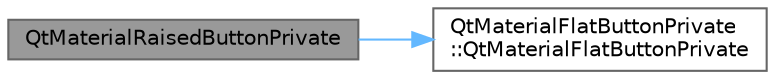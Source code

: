 digraph "QtMaterialRaisedButtonPrivate"
{
 // LATEX_PDF_SIZE
  bgcolor="transparent";
  edge [fontname=Helvetica,fontsize=10,labelfontname=Helvetica,labelfontsize=10];
  node [fontname=Helvetica,fontsize=10,shape=box,height=0.2,width=0.4];
  rankdir="LR";
  Node1 [id="Node000001",label="QtMaterialRaisedButtonPrivate",height=0.2,width=0.4,color="gray40", fillcolor="grey60", style="filled", fontcolor="black",tooltip="< 禁用拷贝"];
  Node1 -> Node2 [id="edge1_Node000001_Node000002",color="steelblue1",style="solid",tooltip=" "];
  Node2 [id="Node000002",label="QtMaterialFlatButtonPrivate\l::QtMaterialFlatButtonPrivate",height=0.2,width=0.4,color="grey40", fillcolor="white", style="filled",URL="$class_qt_material_flat_button_private.html#aec670c9531191596cd1d9e28fb9e80e5",tooltip="< 禁用拷贝"];
}
